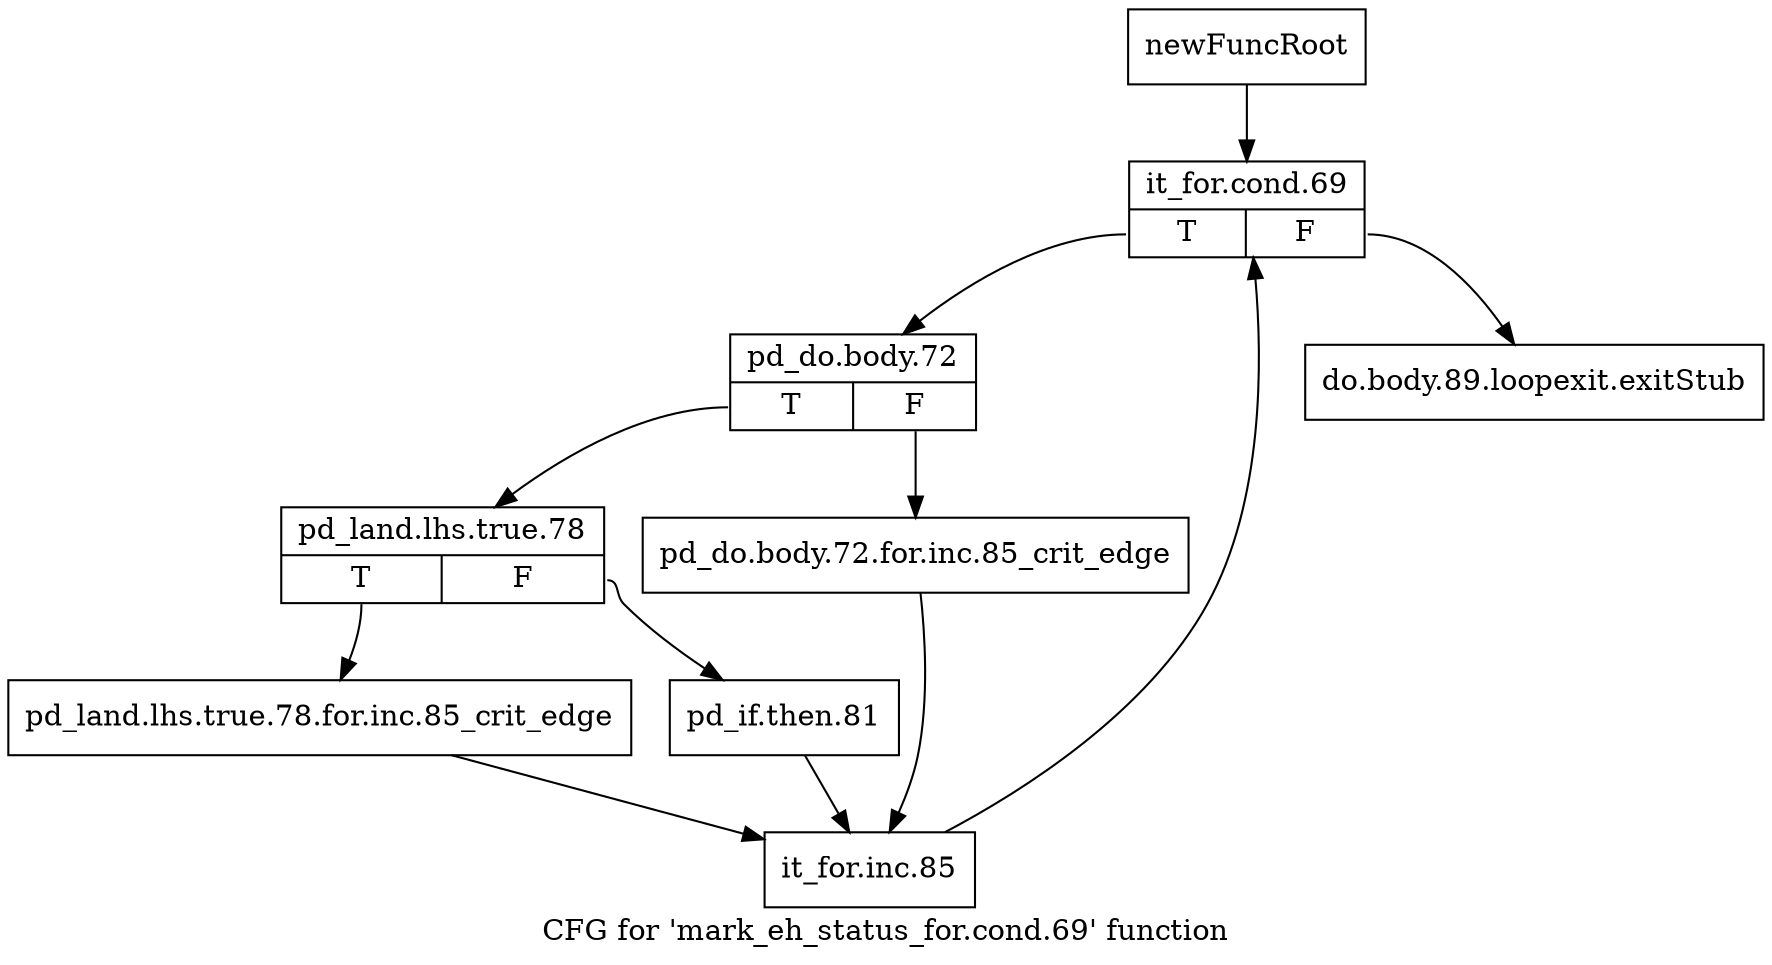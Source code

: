 digraph "CFG for 'mark_eh_status_for.cond.69' function" {
	label="CFG for 'mark_eh_status_for.cond.69' function";

	Node0xac9fac0 [shape=record,label="{newFuncRoot}"];
	Node0xac9fac0 -> Node0xac9fb60;
	Node0xac9fb10 [shape=record,label="{do.body.89.loopexit.exitStub}"];
	Node0xac9fb60 [shape=record,label="{it_for.cond.69|{<s0>T|<s1>F}}"];
	Node0xac9fb60:s0 -> Node0xac9fbb0;
	Node0xac9fb60:s1 -> Node0xac9fb10;
	Node0xac9fbb0 [shape=record,label="{pd_do.body.72|{<s0>T|<s1>F}}"];
	Node0xac9fbb0:s0 -> Node0xac9fc50;
	Node0xac9fbb0:s1 -> Node0xac9fc00;
	Node0xac9fc00 [shape=record,label="{pd_do.body.72.for.inc.85_crit_edge}"];
	Node0xac9fc00 -> Node0xac9fd40;
	Node0xac9fc50 [shape=record,label="{pd_land.lhs.true.78|{<s0>T|<s1>F}}"];
	Node0xac9fc50:s0 -> Node0xac9fcf0;
	Node0xac9fc50:s1 -> Node0xac9fca0;
	Node0xac9fca0 [shape=record,label="{pd_if.then.81}"];
	Node0xac9fca0 -> Node0xac9fd40;
	Node0xac9fcf0 [shape=record,label="{pd_land.lhs.true.78.for.inc.85_crit_edge}"];
	Node0xac9fcf0 -> Node0xac9fd40;
	Node0xac9fd40 [shape=record,label="{it_for.inc.85}"];
	Node0xac9fd40 -> Node0xac9fb60;
}
